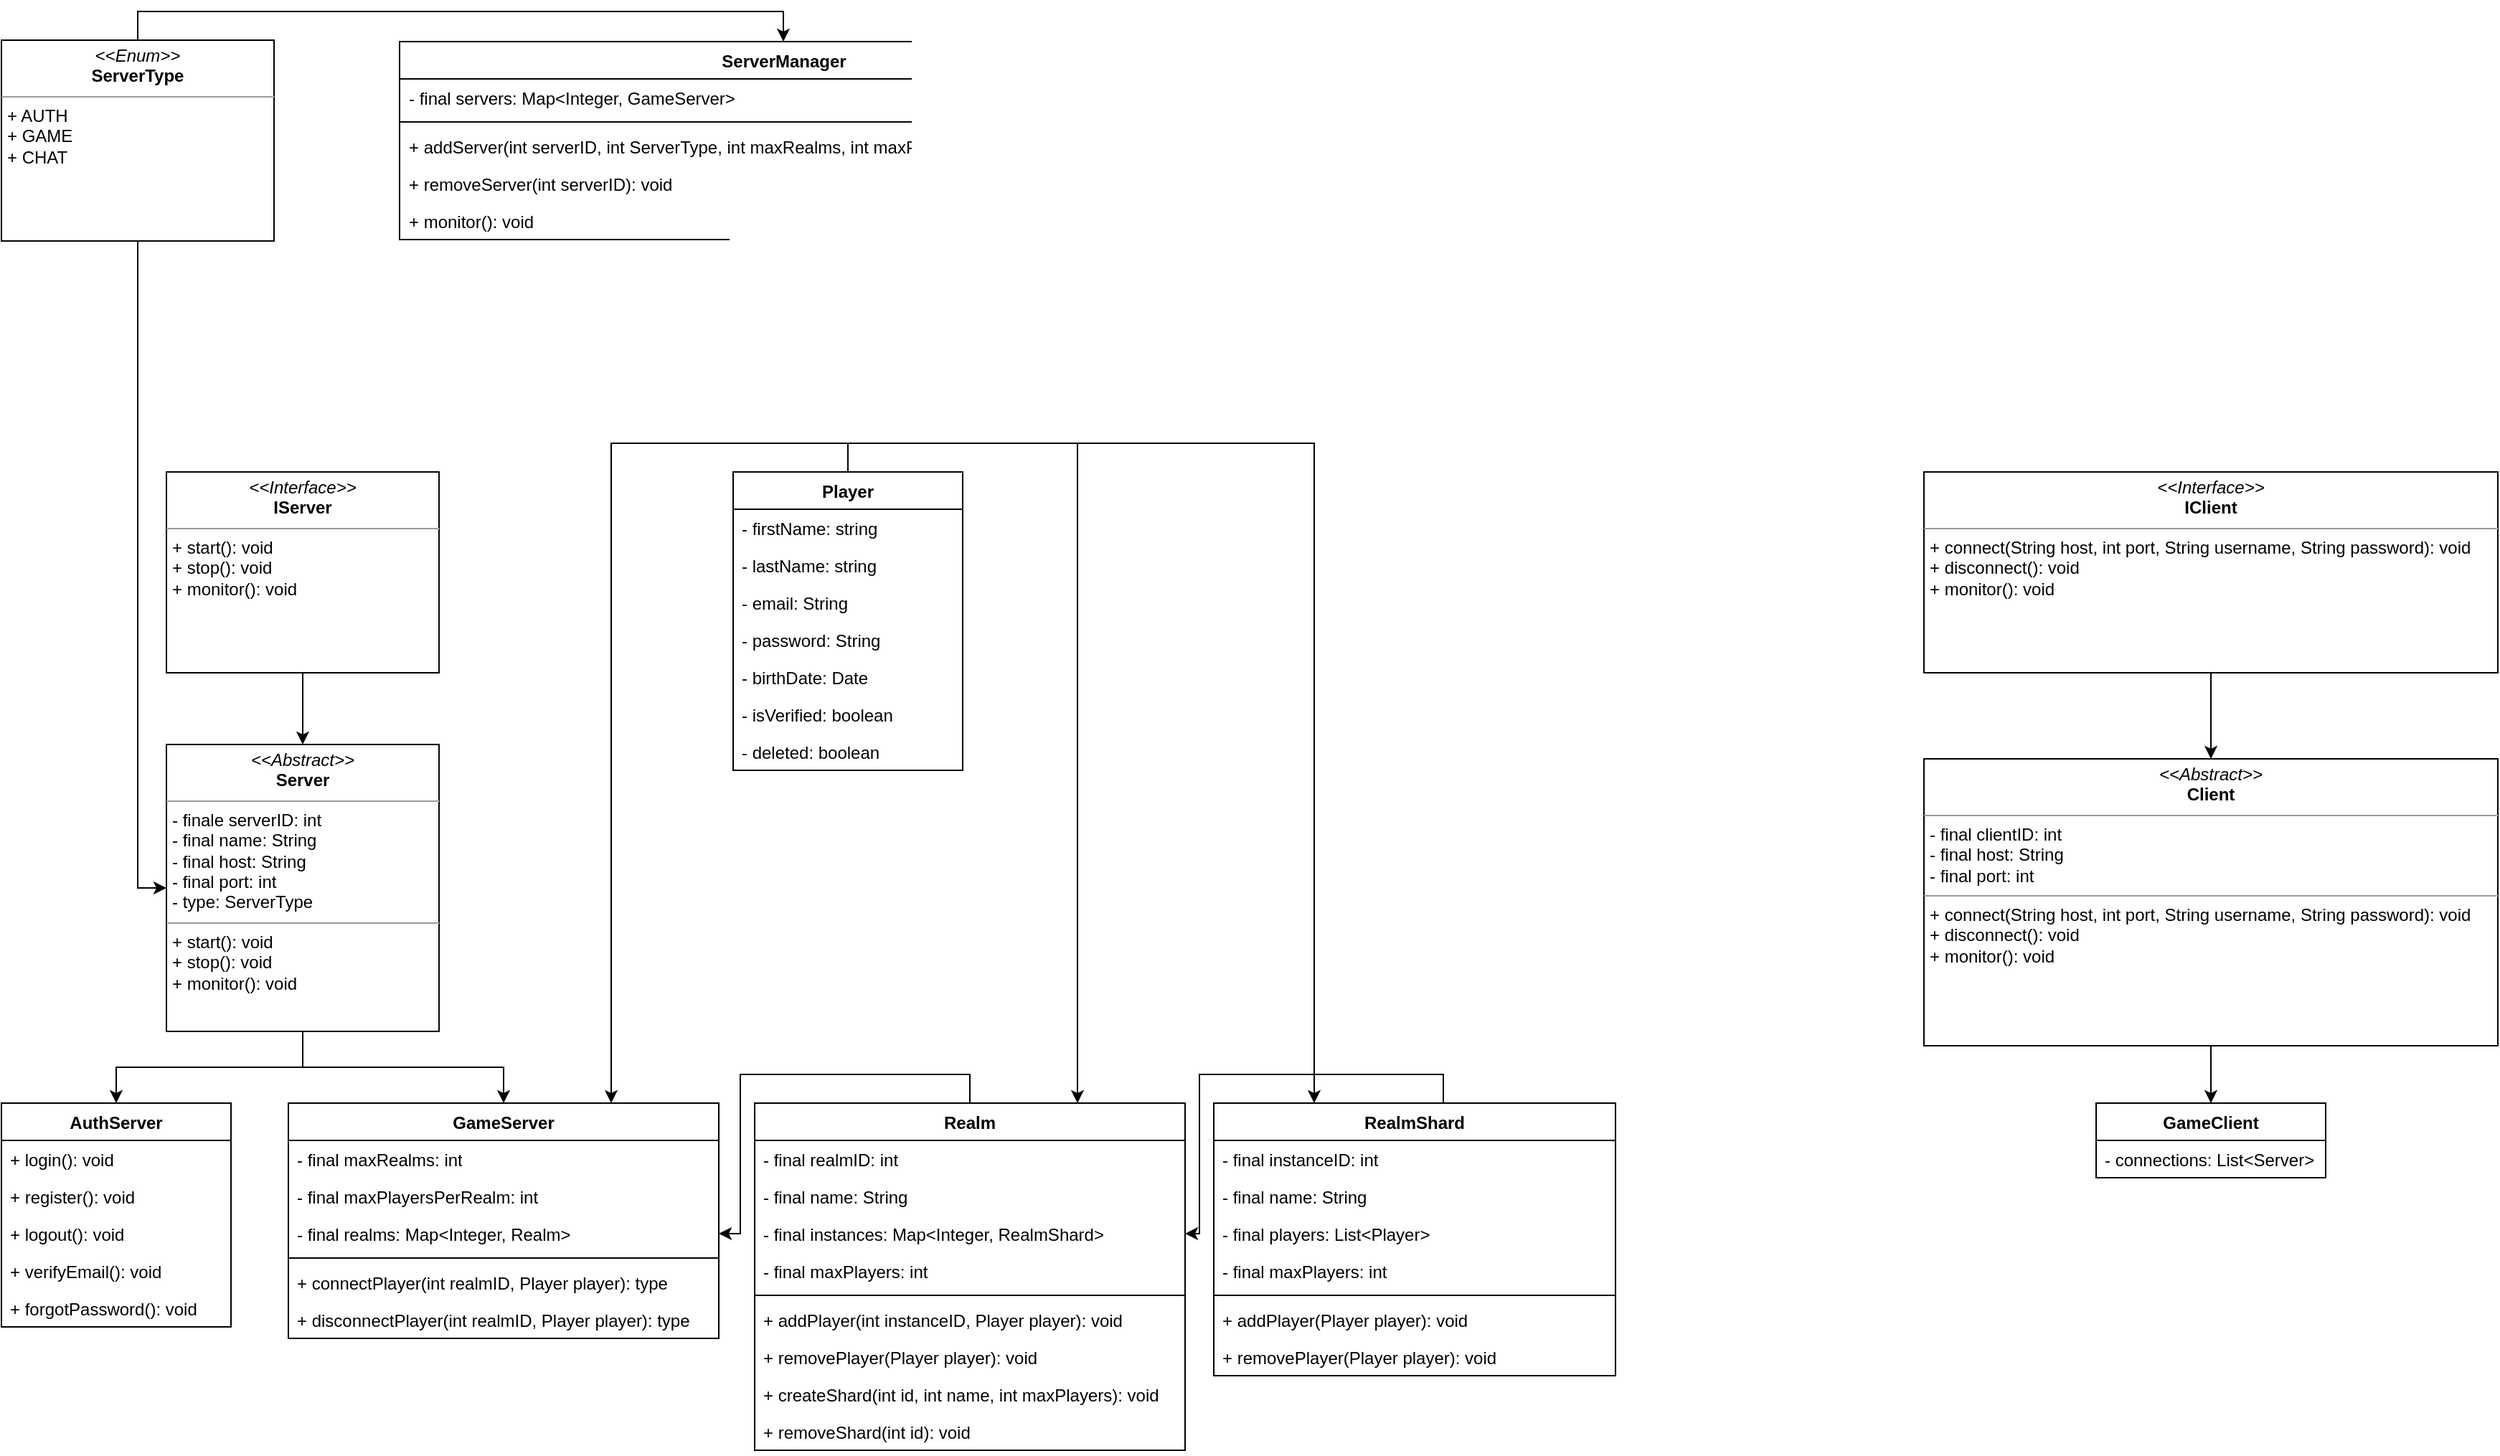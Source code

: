 <mxfile version="22.1.2" type="device">
  <diagram name="Page-1" id="K1hN85zRjgkOzyLT90ay">
    <mxGraphModel dx="482" dy="847" grid="1" gridSize="10" guides="1" tooltips="1" connect="1" arrows="1" fold="1" page="1" pageScale="1" pageWidth="850" pageHeight="1100" math="0" shadow="0">
      <root>
        <mxCell id="0" />
        <mxCell id="1" parent="0" />
        <mxCell id="G7iLBIAvXfbGhm08ZZ6u-1" value="ServerManager" style="swimlane;fontStyle=1;align=center;verticalAlign=top;childLayout=stackLayout;horizontal=1;startSize=26;horizontalStack=0;resizeParent=1;resizeParentMax=0;resizeLast=0;collapsible=1;marginBottom=0;whiteSpace=wrap;html=1;" vertex="1" parent="1">
          <mxGeometry x="337.5" y="100" width="535" height="138" as="geometry" />
        </mxCell>
        <mxCell id="G7iLBIAvXfbGhm08ZZ6u-2" value="- final servers: Map&amp;lt;Integer, GameServer&amp;gt;" style="text;strokeColor=none;fillColor=none;align=left;verticalAlign=top;spacingLeft=4;spacingRight=4;overflow=hidden;rotatable=0;points=[[0,0.5],[1,0.5]];portConstraint=eastwest;whiteSpace=wrap;html=1;" vertex="1" parent="G7iLBIAvXfbGhm08ZZ6u-1">
          <mxGeometry y="26" width="535" height="26" as="geometry" />
        </mxCell>
        <mxCell id="G7iLBIAvXfbGhm08ZZ6u-3" value="" style="line;strokeWidth=1;fillColor=none;align=left;verticalAlign=middle;spacingTop=-1;spacingLeft=3;spacingRight=3;rotatable=0;labelPosition=right;points=[];portConstraint=eastwest;strokeColor=inherit;" vertex="1" parent="G7iLBIAvXfbGhm08ZZ6u-1">
          <mxGeometry y="52" width="535" height="8" as="geometry" />
        </mxCell>
        <mxCell id="G7iLBIAvXfbGhm08ZZ6u-5" value="+ addServer(int serverID, int ServerType, int maxRealms, int maxPlayersPerRealm, int port): void" style="text;strokeColor=none;fillColor=none;align=left;verticalAlign=top;spacingLeft=4;spacingRight=4;overflow=hidden;rotatable=0;points=[[0,0.5],[1,0.5]];portConstraint=eastwest;whiteSpace=wrap;html=1;" vertex="1" parent="G7iLBIAvXfbGhm08ZZ6u-1">
          <mxGeometry y="60" width="535" height="26" as="geometry" />
        </mxCell>
        <mxCell id="G7iLBIAvXfbGhm08ZZ6u-4" value="+ removeServer(int serverID): void" style="text;strokeColor=none;fillColor=none;align=left;verticalAlign=top;spacingLeft=4;spacingRight=4;overflow=hidden;rotatable=0;points=[[0,0.5],[1,0.5]];portConstraint=eastwest;whiteSpace=wrap;html=1;" vertex="1" parent="G7iLBIAvXfbGhm08ZZ6u-1">
          <mxGeometry y="86" width="535" height="26" as="geometry" />
        </mxCell>
        <mxCell id="G7iLBIAvXfbGhm08ZZ6u-6" value="+ monitor(): void" style="text;strokeColor=none;fillColor=none;align=left;verticalAlign=top;spacingLeft=4;spacingRight=4;overflow=hidden;rotatable=0;points=[[0,0.5],[1,0.5]];portConstraint=eastwest;whiteSpace=wrap;html=1;" vertex="1" parent="G7iLBIAvXfbGhm08ZZ6u-1">
          <mxGeometry y="112" width="535" height="26" as="geometry" />
        </mxCell>
        <mxCell id="G7iLBIAvXfbGhm08ZZ6u-9" style="edgeStyle=orthogonalEdgeStyle;rounded=0;orthogonalLoop=1;jettySize=auto;html=1;exitX=0.5;exitY=1;exitDx=0;exitDy=0;entryX=0.5;entryY=0;entryDx=0;entryDy=0;" edge="1" parent="1" source="G7iLBIAvXfbGhm08ZZ6u-7" target="G7iLBIAvXfbGhm08ZZ6u-8">
          <mxGeometry relative="1" as="geometry" />
        </mxCell>
        <mxCell id="G7iLBIAvXfbGhm08ZZ6u-7" value="&lt;p style=&quot;margin:0px;margin-top:4px;text-align:center;&quot;&gt;&lt;i&gt;&amp;lt;&amp;lt;Interface&amp;gt;&amp;gt;&lt;/i&gt;&lt;br&gt;&lt;b&gt;IServer&lt;/b&gt;&lt;/p&gt;&lt;hr size=&quot;1&quot;&gt;&lt;p style=&quot;margin:0px;margin-left:4px;&quot;&gt;+ start(): void&lt;/p&gt;&lt;p style=&quot;margin:0px;margin-left:4px;&quot;&gt;+ stop(): void&lt;/p&gt;&lt;p style=&quot;margin:0px;margin-left:4px;&quot;&gt;+ monitor(): void&lt;/p&gt;" style="verticalAlign=top;align=left;overflow=fill;fontSize=12;fontFamily=Helvetica;html=1;whiteSpace=wrap;" vertex="1" parent="1">
          <mxGeometry x="175" y="400" width="190" height="140" as="geometry" />
        </mxCell>
        <mxCell id="G7iLBIAvXfbGhm08ZZ6u-22" style="edgeStyle=orthogonalEdgeStyle;rounded=0;orthogonalLoop=1;jettySize=auto;html=1;exitX=0.5;exitY=1;exitDx=0;exitDy=0;" edge="1" parent="1" source="G7iLBIAvXfbGhm08ZZ6u-8" target="G7iLBIAvXfbGhm08ZZ6u-10">
          <mxGeometry relative="1" as="geometry" />
        </mxCell>
        <mxCell id="G7iLBIAvXfbGhm08ZZ6u-23" style="edgeStyle=orthogonalEdgeStyle;rounded=0;orthogonalLoop=1;jettySize=auto;html=1;exitX=0.5;exitY=1;exitDx=0;exitDy=0;" edge="1" parent="1" source="G7iLBIAvXfbGhm08ZZ6u-8" target="G7iLBIAvXfbGhm08ZZ6u-14">
          <mxGeometry relative="1" as="geometry" />
        </mxCell>
        <mxCell id="G7iLBIAvXfbGhm08ZZ6u-8" value="&lt;p style=&quot;margin:0px;margin-top:4px;text-align:center;&quot;&gt;&lt;i&gt;&amp;lt;&amp;lt;Abstract&amp;gt;&amp;gt;&lt;/i&gt;&lt;br&gt;&lt;b&gt;Server&lt;/b&gt;&lt;/p&gt;&lt;hr size=&quot;1&quot;&gt;&lt;p style=&quot;margin:0px;margin-left:4px;&quot;&gt;- finale serverID: int&lt;/p&gt;&lt;p style=&quot;margin:0px;margin-left:4px;&quot;&gt;- final name: String&lt;/p&gt;&lt;p style=&quot;margin:0px;margin-left:4px;&quot;&gt;- final host: String&lt;/p&gt;&lt;p style=&quot;margin:0px;margin-left:4px;&quot;&gt;- final port: int&lt;/p&gt;&lt;p style=&quot;margin:0px;margin-left:4px;&quot;&gt;- type: ServerType&lt;/p&gt;&lt;hr size=&quot;1&quot;&gt;&lt;p style=&quot;margin:0px;margin-left:4px;&quot;&gt;+ start(): void&lt;/p&gt;&lt;p style=&quot;margin:0px;margin-left:4px;&quot;&gt;+ stop(): void&lt;/p&gt;&lt;p style=&quot;margin:0px;margin-left:4px;&quot;&gt;+ monitor(): void&lt;/p&gt;" style="verticalAlign=top;align=left;overflow=fill;fontSize=12;fontFamily=Helvetica;html=1;whiteSpace=wrap;" vertex="1" parent="1">
          <mxGeometry x="175" y="590" width="190" height="200" as="geometry" />
        </mxCell>
        <mxCell id="G7iLBIAvXfbGhm08ZZ6u-10" value="AuthServer" style="swimlane;fontStyle=1;align=center;verticalAlign=top;childLayout=stackLayout;horizontal=1;startSize=26;horizontalStack=0;resizeParent=1;resizeParentMax=0;resizeLast=0;collapsible=1;marginBottom=0;whiteSpace=wrap;html=1;" vertex="1" parent="1">
          <mxGeometry x="60" y="840" width="160" height="156" as="geometry" />
        </mxCell>
        <mxCell id="G7iLBIAvXfbGhm08ZZ6u-18" value="+ login(): void" style="text;strokeColor=none;fillColor=none;align=left;verticalAlign=top;spacingLeft=4;spacingRight=4;overflow=hidden;rotatable=0;points=[[0,0.5],[1,0.5]];portConstraint=eastwest;whiteSpace=wrap;html=1;" vertex="1" parent="G7iLBIAvXfbGhm08ZZ6u-10">
          <mxGeometry y="26" width="160" height="26" as="geometry" />
        </mxCell>
        <mxCell id="G7iLBIAvXfbGhm08ZZ6u-19" value="+ register(): void" style="text;strokeColor=none;fillColor=none;align=left;verticalAlign=top;spacingLeft=4;spacingRight=4;overflow=hidden;rotatable=0;points=[[0,0.5],[1,0.5]];portConstraint=eastwest;whiteSpace=wrap;html=1;" vertex="1" parent="G7iLBIAvXfbGhm08ZZ6u-10">
          <mxGeometry y="52" width="160" height="26" as="geometry" />
        </mxCell>
        <mxCell id="G7iLBIAvXfbGhm08ZZ6u-20" value="+ logout(): void" style="text;strokeColor=none;fillColor=none;align=left;verticalAlign=top;spacingLeft=4;spacingRight=4;overflow=hidden;rotatable=0;points=[[0,0.5],[1,0.5]];portConstraint=eastwest;whiteSpace=wrap;html=1;" vertex="1" parent="G7iLBIAvXfbGhm08ZZ6u-10">
          <mxGeometry y="78" width="160" height="26" as="geometry" />
        </mxCell>
        <mxCell id="G7iLBIAvXfbGhm08ZZ6u-21" value="+ verifyEmail(): void" style="text;strokeColor=none;fillColor=none;align=left;verticalAlign=top;spacingLeft=4;spacingRight=4;overflow=hidden;rotatable=0;points=[[0,0.5],[1,0.5]];portConstraint=eastwest;whiteSpace=wrap;html=1;" vertex="1" parent="G7iLBIAvXfbGhm08ZZ6u-10">
          <mxGeometry y="104" width="160" height="26" as="geometry" />
        </mxCell>
        <mxCell id="G7iLBIAvXfbGhm08ZZ6u-13" value="+ forgotPassword(): void" style="text;strokeColor=none;fillColor=none;align=left;verticalAlign=top;spacingLeft=4;spacingRight=4;overflow=hidden;rotatable=0;points=[[0,0.5],[1,0.5]];portConstraint=eastwest;whiteSpace=wrap;html=1;" vertex="1" parent="G7iLBIAvXfbGhm08ZZ6u-10">
          <mxGeometry y="130" width="160" height="26" as="geometry" />
        </mxCell>
        <mxCell id="G7iLBIAvXfbGhm08ZZ6u-14" value="GameServer" style="swimlane;fontStyle=1;align=center;verticalAlign=top;childLayout=stackLayout;horizontal=1;startSize=26;horizontalStack=0;resizeParent=1;resizeParentMax=0;resizeLast=0;collapsible=1;marginBottom=0;whiteSpace=wrap;html=1;" vertex="1" parent="1">
          <mxGeometry x="260" y="840" width="300" height="164" as="geometry" />
        </mxCell>
        <mxCell id="G7iLBIAvXfbGhm08ZZ6u-15" value="- final maxRealms: int" style="text;strokeColor=none;fillColor=none;align=left;verticalAlign=top;spacingLeft=4;spacingRight=4;overflow=hidden;rotatable=0;points=[[0,0.5],[1,0.5]];portConstraint=eastwest;whiteSpace=wrap;html=1;" vertex="1" parent="G7iLBIAvXfbGhm08ZZ6u-14">
          <mxGeometry y="26" width="300" height="26" as="geometry" />
        </mxCell>
        <mxCell id="G7iLBIAvXfbGhm08ZZ6u-25" value="- final maxPlayersPerRealm: int" style="text;strokeColor=none;fillColor=none;align=left;verticalAlign=top;spacingLeft=4;spacingRight=4;overflow=hidden;rotatable=0;points=[[0,0.5],[1,0.5]];portConstraint=eastwest;whiteSpace=wrap;html=1;" vertex="1" parent="G7iLBIAvXfbGhm08ZZ6u-14">
          <mxGeometry y="52" width="300" height="26" as="geometry" />
        </mxCell>
        <mxCell id="G7iLBIAvXfbGhm08ZZ6u-24" value="- final realms: Map&amp;lt;Integer, Realm&amp;gt;" style="text;strokeColor=none;fillColor=none;align=left;verticalAlign=top;spacingLeft=4;spacingRight=4;overflow=hidden;rotatable=0;points=[[0,0.5],[1,0.5]];portConstraint=eastwest;whiteSpace=wrap;html=1;" vertex="1" parent="G7iLBIAvXfbGhm08ZZ6u-14">
          <mxGeometry y="78" width="300" height="26" as="geometry" />
        </mxCell>
        <mxCell id="G7iLBIAvXfbGhm08ZZ6u-16" value="" style="line;strokeWidth=1;fillColor=none;align=left;verticalAlign=middle;spacingTop=-1;spacingLeft=3;spacingRight=3;rotatable=0;labelPosition=right;points=[];portConstraint=eastwest;strokeColor=inherit;" vertex="1" parent="G7iLBIAvXfbGhm08ZZ6u-14">
          <mxGeometry y="104" width="300" height="8" as="geometry" />
        </mxCell>
        <mxCell id="G7iLBIAvXfbGhm08ZZ6u-17" value="+ connectPlayer(int realmID, Player player): type" style="text;strokeColor=none;fillColor=none;align=left;verticalAlign=top;spacingLeft=4;spacingRight=4;overflow=hidden;rotatable=0;points=[[0,0.5],[1,0.5]];portConstraint=eastwest;whiteSpace=wrap;html=1;" vertex="1" parent="G7iLBIAvXfbGhm08ZZ6u-14">
          <mxGeometry y="112" width="300" height="26" as="geometry" />
        </mxCell>
        <mxCell id="G7iLBIAvXfbGhm08ZZ6u-26" value="+ disconnectPlayer(int realmID, Player player): type" style="text;strokeColor=none;fillColor=none;align=left;verticalAlign=top;spacingLeft=4;spacingRight=4;overflow=hidden;rotatable=0;points=[[0,0.5],[1,0.5]];portConstraint=eastwest;whiteSpace=wrap;html=1;" vertex="1" parent="G7iLBIAvXfbGhm08ZZ6u-14">
          <mxGeometry y="138" width="300" height="26" as="geometry" />
        </mxCell>
        <mxCell id="G7iLBIAvXfbGhm08ZZ6u-35" style="edgeStyle=orthogonalEdgeStyle;rounded=0;orthogonalLoop=1;jettySize=auto;html=1;exitX=0.5;exitY=0;exitDx=0;exitDy=0;entryX=1;entryY=0.5;entryDx=0;entryDy=0;" edge="1" parent="1" source="G7iLBIAvXfbGhm08ZZ6u-27" target="G7iLBIAvXfbGhm08ZZ6u-24">
          <mxGeometry relative="1" as="geometry">
            <Array as="points">
              <mxPoint x="735" y="820" />
              <mxPoint x="575" y="820" />
              <mxPoint x="575" y="931" />
            </Array>
          </mxGeometry>
        </mxCell>
        <mxCell id="G7iLBIAvXfbGhm08ZZ6u-27" value="Realm" style="swimlane;fontStyle=1;align=center;verticalAlign=top;childLayout=stackLayout;horizontal=1;startSize=26;horizontalStack=0;resizeParent=1;resizeParentMax=0;resizeLast=0;collapsible=1;marginBottom=0;whiteSpace=wrap;html=1;" vertex="1" parent="1">
          <mxGeometry x="585" y="840" width="300" height="242" as="geometry" />
        </mxCell>
        <mxCell id="G7iLBIAvXfbGhm08ZZ6u-28" value="- final realmID: int" style="text;strokeColor=none;fillColor=none;align=left;verticalAlign=top;spacingLeft=4;spacingRight=4;overflow=hidden;rotatable=0;points=[[0,0.5],[1,0.5]];portConstraint=eastwest;whiteSpace=wrap;html=1;" vertex="1" parent="G7iLBIAvXfbGhm08ZZ6u-27">
          <mxGeometry y="26" width="300" height="26" as="geometry" />
        </mxCell>
        <mxCell id="G7iLBIAvXfbGhm08ZZ6u-31" value="- final name: String" style="text;strokeColor=none;fillColor=none;align=left;verticalAlign=top;spacingLeft=4;spacingRight=4;overflow=hidden;rotatable=0;points=[[0,0.5],[1,0.5]];portConstraint=eastwest;whiteSpace=wrap;html=1;" vertex="1" parent="G7iLBIAvXfbGhm08ZZ6u-27">
          <mxGeometry y="52" width="300" height="26" as="geometry" />
        </mxCell>
        <mxCell id="G7iLBIAvXfbGhm08ZZ6u-32" value="- final instances: Map&amp;lt;Integer, RealmShard&amp;gt;" style="text;strokeColor=none;fillColor=none;align=left;verticalAlign=top;spacingLeft=4;spacingRight=4;overflow=hidden;rotatable=0;points=[[0,0.5],[1,0.5]];portConstraint=eastwest;whiteSpace=wrap;html=1;" vertex="1" parent="G7iLBIAvXfbGhm08ZZ6u-27">
          <mxGeometry y="78" width="300" height="26" as="geometry" />
        </mxCell>
        <mxCell id="G7iLBIAvXfbGhm08ZZ6u-33" value="- final maxPlayers: int" style="text;strokeColor=none;fillColor=none;align=left;verticalAlign=top;spacingLeft=4;spacingRight=4;overflow=hidden;rotatable=0;points=[[0,0.5],[1,0.5]];portConstraint=eastwest;whiteSpace=wrap;html=1;" vertex="1" parent="G7iLBIAvXfbGhm08ZZ6u-27">
          <mxGeometry y="104" width="300" height="26" as="geometry" />
        </mxCell>
        <mxCell id="G7iLBIAvXfbGhm08ZZ6u-29" value="" style="line;strokeWidth=1;fillColor=none;align=left;verticalAlign=middle;spacingTop=-1;spacingLeft=3;spacingRight=3;rotatable=0;labelPosition=right;points=[];portConstraint=eastwest;strokeColor=inherit;" vertex="1" parent="G7iLBIAvXfbGhm08ZZ6u-27">
          <mxGeometry y="130" width="300" height="8" as="geometry" />
        </mxCell>
        <mxCell id="G7iLBIAvXfbGhm08ZZ6u-30" value="+ addPlayer(int instanceID, Player player): void" style="text;strokeColor=none;fillColor=none;align=left;verticalAlign=top;spacingLeft=4;spacingRight=4;overflow=hidden;rotatable=0;points=[[0,0.5],[1,0.5]];portConstraint=eastwest;whiteSpace=wrap;html=1;" vertex="1" parent="G7iLBIAvXfbGhm08ZZ6u-27">
          <mxGeometry y="138" width="300" height="26" as="geometry" />
        </mxCell>
        <mxCell id="G7iLBIAvXfbGhm08ZZ6u-34" value="+ removePlayer(Player player): void" style="text;strokeColor=none;fillColor=none;align=left;verticalAlign=top;spacingLeft=4;spacingRight=4;overflow=hidden;rotatable=0;points=[[0,0.5],[1,0.5]];portConstraint=eastwest;whiteSpace=wrap;html=1;" vertex="1" parent="G7iLBIAvXfbGhm08ZZ6u-27">
          <mxGeometry y="164" width="300" height="26" as="geometry" />
        </mxCell>
        <mxCell id="G7iLBIAvXfbGhm08ZZ6u-44" value="+ createShard(int id, int name, int maxPlayers): void" style="text;strokeColor=none;fillColor=none;align=left;verticalAlign=top;spacingLeft=4;spacingRight=4;overflow=hidden;rotatable=0;points=[[0,0.5],[1,0.5]];portConstraint=eastwest;whiteSpace=wrap;html=1;" vertex="1" parent="G7iLBIAvXfbGhm08ZZ6u-27">
          <mxGeometry y="190" width="300" height="26" as="geometry" />
        </mxCell>
        <mxCell id="G7iLBIAvXfbGhm08ZZ6u-45" value="+ removeShard(int id): void" style="text;strokeColor=none;fillColor=none;align=left;verticalAlign=top;spacingLeft=4;spacingRight=4;overflow=hidden;rotatable=0;points=[[0,0.5],[1,0.5]];portConstraint=eastwest;whiteSpace=wrap;html=1;" vertex="1" parent="G7iLBIAvXfbGhm08ZZ6u-27">
          <mxGeometry y="216" width="300" height="26" as="geometry" />
        </mxCell>
        <mxCell id="G7iLBIAvXfbGhm08ZZ6u-46" style="edgeStyle=orthogonalEdgeStyle;rounded=0;orthogonalLoop=1;jettySize=auto;html=1;exitX=0.5;exitY=0;exitDx=0;exitDy=0;" edge="1" parent="1" source="G7iLBIAvXfbGhm08ZZ6u-36" target="G7iLBIAvXfbGhm08ZZ6u-32">
          <mxGeometry relative="1" as="geometry">
            <Array as="points">
              <mxPoint x="1065" y="840" />
              <mxPoint x="1065" y="820" />
              <mxPoint x="895" y="820" />
              <mxPoint x="895" y="931" />
            </Array>
          </mxGeometry>
        </mxCell>
        <mxCell id="G7iLBIAvXfbGhm08ZZ6u-36" value="RealmShard" style="swimlane;fontStyle=1;align=center;verticalAlign=top;childLayout=stackLayout;horizontal=1;startSize=26;horizontalStack=0;resizeParent=1;resizeParentMax=0;resizeLast=0;collapsible=1;marginBottom=0;whiteSpace=wrap;html=1;" vertex="1" parent="1">
          <mxGeometry x="905" y="840" width="280" height="190" as="geometry" />
        </mxCell>
        <mxCell id="G7iLBIAvXfbGhm08ZZ6u-37" value="- final instanceID: int" style="text;strokeColor=none;fillColor=none;align=left;verticalAlign=top;spacingLeft=4;spacingRight=4;overflow=hidden;rotatable=0;points=[[0,0.5],[1,0.5]];portConstraint=eastwest;whiteSpace=wrap;html=1;" vertex="1" parent="G7iLBIAvXfbGhm08ZZ6u-36">
          <mxGeometry y="26" width="280" height="26" as="geometry" />
        </mxCell>
        <mxCell id="G7iLBIAvXfbGhm08ZZ6u-38" value="- final name: String" style="text;strokeColor=none;fillColor=none;align=left;verticalAlign=top;spacingLeft=4;spacingRight=4;overflow=hidden;rotatable=0;points=[[0,0.5],[1,0.5]];portConstraint=eastwest;whiteSpace=wrap;html=1;" vertex="1" parent="G7iLBIAvXfbGhm08ZZ6u-36">
          <mxGeometry y="52" width="280" height="26" as="geometry" />
        </mxCell>
        <mxCell id="G7iLBIAvXfbGhm08ZZ6u-39" value="- final players: List&amp;lt;Player&amp;gt;" style="text;strokeColor=none;fillColor=none;align=left;verticalAlign=top;spacingLeft=4;spacingRight=4;overflow=hidden;rotatable=0;points=[[0,0.5],[1,0.5]];portConstraint=eastwest;whiteSpace=wrap;html=1;" vertex="1" parent="G7iLBIAvXfbGhm08ZZ6u-36">
          <mxGeometry y="78" width="280" height="26" as="geometry" />
        </mxCell>
        <mxCell id="G7iLBIAvXfbGhm08ZZ6u-40" value="- final maxPlayers: int" style="text;strokeColor=none;fillColor=none;align=left;verticalAlign=top;spacingLeft=4;spacingRight=4;overflow=hidden;rotatable=0;points=[[0,0.5],[1,0.5]];portConstraint=eastwest;whiteSpace=wrap;html=1;" vertex="1" parent="G7iLBIAvXfbGhm08ZZ6u-36">
          <mxGeometry y="104" width="280" height="26" as="geometry" />
        </mxCell>
        <mxCell id="G7iLBIAvXfbGhm08ZZ6u-41" value="" style="line;strokeWidth=1;fillColor=none;align=left;verticalAlign=middle;spacingTop=-1;spacingLeft=3;spacingRight=3;rotatable=0;labelPosition=right;points=[];portConstraint=eastwest;strokeColor=inherit;" vertex="1" parent="G7iLBIAvXfbGhm08ZZ6u-36">
          <mxGeometry y="130" width="280" height="8" as="geometry" />
        </mxCell>
        <mxCell id="G7iLBIAvXfbGhm08ZZ6u-42" value="+ addPlayer(Player player): void" style="text;strokeColor=none;fillColor=none;align=left;verticalAlign=top;spacingLeft=4;spacingRight=4;overflow=hidden;rotatable=0;points=[[0,0.5],[1,0.5]];portConstraint=eastwest;whiteSpace=wrap;html=1;" vertex="1" parent="G7iLBIAvXfbGhm08ZZ6u-36">
          <mxGeometry y="138" width="280" height="26" as="geometry" />
        </mxCell>
        <mxCell id="G7iLBIAvXfbGhm08ZZ6u-43" value="+ removePlayer(Player player): void" style="text;strokeColor=none;fillColor=none;align=left;verticalAlign=top;spacingLeft=4;spacingRight=4;overflow=hidden;rotatable=0;points=[[0,0.5],[1,0.5]];portConstraint=eastwest;whiteSpace=wrap;html=1;" vertex="1" parent="G7iLBIAvXfbGhm08ZZ6u-36">
          <mxGeometry y="164" width="280" height="26" as="geometry" />
        </mxCell>
        <mxCell id="G7iLBIAvXfbGhm08ZZ6u-48" style="edgeStyle=orthogonalEdgeStyle;rounded=0;orthogonalLoop=1;jettySize=auto;html=1;exitX=0.5;exitY=0;exitDx=0;exitDy=0;entryX=0.5;entryY=0;entryDx=0;entryDy=0;" edge="1" parent="1" source="G7iLBIAvXfbGhm08ZZ6u-47" target="G7iLBIAvXfbGhm08ZZ6u-1">
          <mxGeometry relative="1" as="geometry" />
        </mxCell>
        <mxCell id="G7iLBIAvXfbGhm08ZZ6u-72" style="edgeStyle=orthogonalEdgeStyle;rounded=0;orthogonalLoop=1;jettySize=auto;html=1;exitX=0.5;exitY=1;exitDx=0;exitDy=0;entryX=0;entryY=0.5;entryDx=0;entryDy=0;" edge="1" parent="1" source="G7iLBIAvXfbGhm08ZZ6u-47" target="G7iLBIAvXfbGhm08ZZ6u-8">
          <mxGeometry relative="1" as="geometry" />
        </mxCell>
        <mxCell id="G7iLBIAvXfbGhm08ZZ6u-47" value="&lt;p style=&quot;margin:0px;margin-top:4px;text-align:center;&quot;&gt;&lt;i&gt;&amp;lt;&amp;lt;Enum&amp;gt;&amp;gt;&lt;/i&gt;&lt;br&gt;&lt;b&gt;ServerType&lt;/b&gt;&lt;/p&gt;&lt;hr size=&quot;1&quot;&gt;&lt;p style=&quot;margin:0px;margin-left:4px;&quot;&gt;+ AUTH&lt;/p&gt;&lt;p style=&quot;margin:0px;margin-left:4px;&quot;&gt;+ GAME&lt;/p&gt;&lt;p style=&quot;margin:0px;margin-left:4px;&quot;&gt;+ CHAT&lt;/p&gt;" style="verticalAlign=top;align=left;overflow=fill;fontSize=12;fontFamily=Helvetica;html=1;whiteSpace=wrap;" vertex="1" parent="1">
          <mxGeometry x="60" y="99" width="190" height="140" as="geometry" />
        </mxCell>
        <mxCell id="G7iLBIAvXfbGhm08ZZ6u-60" style="edgeStyle=orthogonalEdgeStyle;rounded=0;orthogonalLoop=1;jettySize=auto;html=1;exitX=0.5;exitY=0;exitDx=0;exitDy=0;entryX=0.75;entryY=0;entryDx=0;entryDy=0;" edge="1" parent="1" source="G7iLBIAvXfbGhm08ZZ6u-49" target="G7iLBIAvXfbGhm08ZZ6u-14">
          <mxGeometry relative="1" as="geometry" />
        </mxCell>
        <mxCell id="G7iLBIAvXfbGhm08ZZ6u-61" style="edgeStyle=orthogonalEdgeStyle;rounded=0;orthogonalLoop=1;jettySize=auto;html=1;exitX=0.5;exitY=0;exitDx=0;exitDy=0;entryX=0.75;entryY=0;entryDx=0;entryDy=0;" edge="1" parent="1" source="G7iLBIAvXfbGhm08ZZ6u-49" target="G7iLBIAvXfbGhm08ZZ6u-27">
          <mxGeometry relative="1" as="geometry" />
        </mxCell>
        <mxCell id="G7iLBIAvXfbGhm08ZZ6u-63" style="edgeStyle=orthogonalEdgeStyle;rounded=0;orthogonalLoop=1;jettySize=auto;html=1;exitX=0.5;exitY=0;exitDx=0;exitDy=0;entryX=0.25;entryY=0;entryDx=0;entryDy=0;" edge="1" parent="1" source="G7iLBIAvXfbGhm08ZZ6u-49" target="G7iLBIAvXfbGhm08ZZ6u-36">
          <mxGeometry relative="1" as="geometry" />
        </mxCell>
        <mxCell id="G7iLBIAvXfbGhm08ZZ6u-49" value="Player" style="swimlane;fontStyle=1;align=center;verticalAlign=top;childLayout=stackLayout;horizontal=1;startSize=26;horizontalStack=0;resizeParent=1;resizeParentMax=0;resizeLast=0;collapsible=1;marginBottom=0;whiteSpace=wrap;html=1;" vertex="1" parent="1">
          <mxGeometry x="570" y="400" width="160" height="208" as="geometry" />
        </mxCell>
        <mxCell id="G7iLBIAvXfbGhm08ZZ6u-50" value="- firstName: string" style="text;strokeColor=none;fillColor=none;align=left;verticalAlign=top;spacingLeft=4;spacingRight=4;overflow=hidden;rotatable=0;points=[[0,0.5],[1,0.5]];portConstraint=eastwest;whiteSpace=wrap;html=1;" vertex="1" parent="G7iLBIAvXfbGhm08ZZ6u-49">
          <mxGeometry y="26" width="160" height="26" as="geometry" />
        </mxCell>
        <mxCell id="G7iLBIAvXfbGhm08ZZ6u-55" value="- lastName: string" style="text;strokeColor=none;fillColor=none;align=left;verticalAlign=top;spacingLeft=4;spacingRight=4;overflow=hidden;rotatable=0;points=[[0,0.5],[1,0.5]];portConstraint=eastwest;whiteSpace=wrap;html=1;" vertex="1" parent="G7iLBIAvXfbGhm08ZZ6u-49">
          <mxGeometry y="52" width="160" height="26" as="geometry" />
        </mxCell>
        <mxCell id="G7iLBIAvXfbGhm08ZZ6u-53" value="- email: String" style="text;strokeColor=none;fillColor=none;align=left;verticalAlign=top;spacingLeft=4;spacingRight=4;overflow=hidden;rotatable=0;points=[[0,0.5],[1,0.5]];portConstraint=eastwest;whiteSpace=wrap;html=1;" vertex="1" parent="G7iLBIAvXfbGhm08ZZ6u-49">
          <mxGeometry y="78" width="160" height="26" as="geometry" />
        </mxCell>
        <mxCell id="G7iLBIAvXfbGhm08ZZ6u-54" value="- password: String" style="text;strokeColor=none;fillColor=none;align=left;verticalAlign=top;spacingLeft=4;spacingRight=4;overflow=hidden;rotatable=0;points=[[0,0.5],[1,0.5]];portConstraint=eastwest;whiteSpace=wrap;html=1;" vertex="1" parent="G7iLBIAvXfbGhm08ZZ6u-49">
          <mxGeometry y="104" width="160" height="26" as="geometry" />
        </mxCell>
        <mxCell id="G7iLBIAvXfbGhm08ZZ6u-56" value="- birthDate: Date" style="text;strokeColor=none;fillColor=none;align=left;verticalAlign=top;spacingLeft=4;spacingRight=4;overflow=hidden;rotatable=0;points=[[0,0.5],[1,0.5]];portConstraint=eastwest;whiteSpace=wrap;html=1;" vertex="1" parent="G7iLBIAvXfbGhm08ZZ6u-49">
          <mxGeometry y="130" width="160" height="26" as="geometry" />
        </mxCell>
        <mxCell id="G7iLBIAvXfbGhm08ZZ6u-57" value="- isVerified: boolean" style="text;strokeColor=none;fillColor=none;align=left;verticalAlign=top;spacingLeft=4;spacingRight=4;overflow=hidden;rotatable=0;points=[[0,0.5],[1,0.5]];portConstraint=eastwest;whiteSpace=wrap;html=1;" vertex="1" parent="G7iLBIAvXfbGhm08ZZ6u-49">
          <mxGeometry y="156" width="160" height="26" as="geometry" />
        </mxCell>
        <mxCell id="G7iLBIAvXfbGhm08ZZ6u-58" value="- deleted: boolean" style="text;strokeColor=none;fillColor=none;align=left;verticalAlign=top;spacingLeft=4;spacingRight=4;overflow=hidden;rotatable=0;points=[[0,0.5],[1,0.5]];portConstraint=eastwest;whiteSpace=wrap;html=1;" vertex="1" parent="G7iLBIAvXfbGhm08ZZ6u-49">
          <mxGeometry y="182" width="160" height="26" as="geometry" />
        </mxCell>
        <mxCell id="G7iLBIAvXfbGhm08ZZ6u-67" style="edgeStyle=orthogonalEdgeStyle;rounded=0;orthogonalLoop=1;jettySize=auto;html=1;exitX=0.5;exitY=1;exitDx=0;exitDy=0;entryX=0.5;entryY=0;entryDx=0;entryDy=0;" edge="1" parent="1" source="G7iLBIAvXfbGhm08ZZ6u-64" target="G7iLBIAvXfbGhm08ZZ6u-66">
          <mxGeometry relative="1" as="geometry" />
        </mxCell>
        <mxCell id="G7iLBIAvXfbGhm08ZZ6u-64" value="&lt;p style=&quot;margin:0px;margin-top:4px;text-align:center;&quot;&gt;&lt;i&gt;&amp;lt;&amp;lt;Interface&amp;gt;&amp;gt;&lt;/i&gt;&lt;br&gt;&lt;b&gt;IClient&lt;/b&gt;&lt;/p&gt;&lt;hr size=&quot;1&quot;&gt;&lt;p style=&quot;margin:0px;margin-left:4px;&quot;&gt;+ connect(String host, int port, String username, String password): void&lt;/p&gt;&lt;p style=&quot;margin:0px;margin-left:4px;&quot;&gt;+ disconnect(): void&lt;/p&gt;&lt;p style=&quot;margin:0px;margin-left:4px;&quot;&gt;+ monitor(): void&lt;/p&gt;" style="verticalAlign=top;align=left;overflow=fill;fontSize=12;fontFamily=Helvetica;html=1;whiteSpace=wrap;" vertex="1" parent="1">
          <mxGeometry x="1400" y="400" width="400" height="140" as="geometry" />
        </mxCell>
        <mxCell id="G7iLBIAvXfbGhm08ZZ6u-73" style="edgeStyle=orthogonalEdgeStyle;rounded=0;orthogonalLoop=1;jettySize=auto;html=1;exitX=0.5;exitY=1;exitDx=0;exitDy=0;" edge="1" parent="1" source="G7iLBIAvXfbGhm08ZZ6u-66" target="G7iLBIAvXfbGhm08ZZ6u-68">
          <mxGeometry relative="1" as="geometry" />
        </mxCell>
        <mxCell id="G7iLBIAvXfbGhm08ZZ6u-66" value="&lt;p style=&quot;margin:0px;margin-top:4px;text-align:center;&quot;&gt;&lt;i&gt;&amp;lt;&amp;lt;Abstract&amp;gt;&amp;gt;&lt;/i&gt;&lt;br&gt;&lt;b&gt;Client&lt;/b&gt;&lt;/p&gt;&lt;hr size=&quot;1&quot;&gt;&lt;p style=&quot;margin:0px;margin-left:4px;&quot;&gt;- final clientID: int&lt;/p&gt;&lt;p style=&quot;margin:0px;margin-left:4px;&quot;&gt;- final host: String&lt;/p&gt;&lt;p style=&quot;margin:0px;margin-left:4px;&quot;&gt;- final port: int&lt;/p&gt;&lt;hr size=&quot;1&quot;&gt;&lt;p style=&quot;margin:0px;margin-left:4px;&quot;&gt;+ connect(String host, int port, String username, String password): void&lt;/p&gt;&lt;p style=&quot;margin:0px;margin-left:4px;&quot;&gt;+ disconnect(): void&lt;/p&gt;&lt;p style=&quot;margin:0px;margin-left:4px;&quot;&gt;+ monitor(): void&lt;/p&gt;" style="verticalAlign=top;align=left;overflow=fill;fontSize=12;fontFamily=Helvetica;html=1;whiteSpace=wrap;" vertex="1" parent="1">
          <mxGeometry x="1400" y="600" width="400" height="200" as="geometry" />
        </mxCell>
        <mxCell id="G7iLBIAvXfbGhm08ZZ6u-68" value="GameClient" style="swimlane;fontStyle=1;align=center;verticalAlign=top;childLayout=stackLayout;horizontal=1;startSize=26;horizontalStack=0;resizeParent=1;resizeParentMax=0;resizeLast=0;collapsible=1;marginBottom=0;whiteSpace=wrap;html=1;" vertex="1" parent="1">
          <mxGeometry x="1520" y="840" width="160" height="52" as="geometry" />
        </mxCell>
        <mxCell id="G7iLBIAvXfbGhm08ZZ6u-69" value="- connections: List&amp;lt;Server&amp;gt;" style="text;strokeColor=none;fillColor=none;align=left;verticalAlign=top;spacingLeft=4;spacingRight=4;overflow=hidden;rotatable=0;points=[[0,0.5],[1,0.5]];portConstraint=eastwest;whiteSpace=wrap;html=1;" vertex="1" parent="G7iLBIAvXfbGhm08ZZ6u-68">
          <mxGeometry y="26" width="160" height="26" as="geometry" />
        </mxCell>
      </root>
    </mxGraphModel>
  </diagram>
</mxfile>
